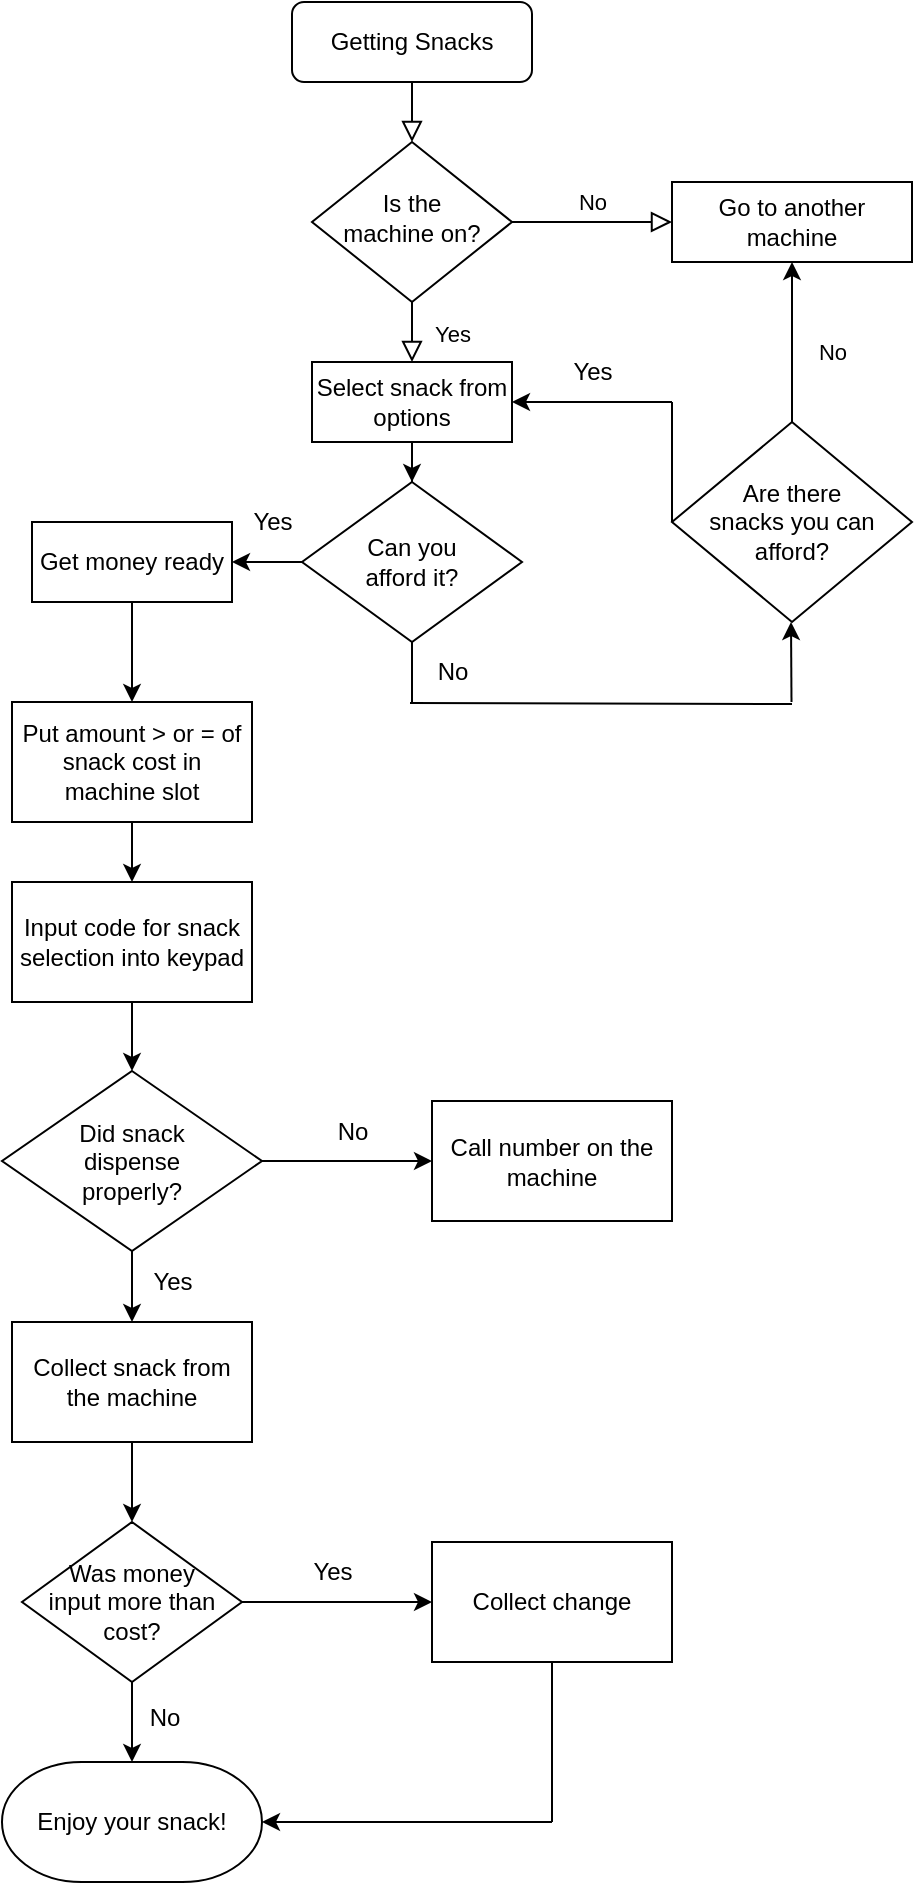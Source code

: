<mxfile version="20.3.6" type="device"><diagram id="C5RBs43oDa-KdzZeNtuy" name="Page-1"><mxGraphModel dx="562" dy="508" grid="1" gridSize="10" guides="1" tooltips="1" connect="1" arrows="1" fold="1" page="1" pageScale="1" pageWidth="827" pageHeight="1169" math="0" shadow="0"><root><mxCell id="WIyWlLk6GJQsqaUBKTNV-0"/><mxCell id="WIyWlLk6GJQsqaUBKTNV-1" parent="WIyWlLk6GJQsqaUBKTNV-0"/><mxCell id="WIyWlLk6GJQsqaUBKTNV-2" value="" style="rounded=0;html=1;jettySize=auto;orthogonalLoop=1;fontSize=11;endArrow=block;endFill=0;endSize=8;strokeWidth=1;shadow=0;labelBackgroundColor=none;edgeStyle=orthogonalEdgeStyle;" parent="WIyWlLk6GJQsqaUBKTNV-1" source="WIyWlLk6GJQsqaUBKTNV-3" target="WIyWlLk6GJQsqaUBKTNV-6" edge="1"><mxGeometry relative="1" as="geometry"/></mxCell><mxCell id="WIyWlLk6GJQsqaUBKTNV-3" value="Getting Snacks" style="rounded=1;whiteSpace=wrap;html=1;fontSize=12;glass=0;strokeWidth=1;shadow=0;" parent="WIyWlLk6GJQsqaUBKTNV-1" vertex="1"><mxGeometry x="250" y="50" width="120" height="40" as="geometry"/></mxCell><mxCell id="WIyWlLk6GJQsqaUBKTNV-4" value="Yes" style="rounded=0;html=1;jettySize=auto;orthogonalLoop=1;fontSize=11;endArrow=block;endFill=0;endSize=8;strokeWidth=1;shadow=0;labelBackgroundColor=none;edgeStyle=orthogonalEdgeStyle;" parent="WIyWlLk6GJQsqaUBKTNV-1" source="WIyWlLk6GJQsqaUBKTNV-6" edge="1"><mxGeometry y="20" relative="1" as="geometry"><mxPoint as="offset"/><mxPoint x="310" y="230" as="targetPoint"/></mxGeometry></mxCell><mxCell id="WIyWlLk6GJQsqaUBKTNV-5" value="No" style="edgeStyle=orthogonalEdgeStyle;rounded=0;html=1;jettySize=auto;orthogonalLoop=1;fontSize=11;endArrow=block;endFill=0;endSize=8;strokeWidth=1;shadow=0;labelBackgroundColor=none;" parent="WIyWlLk6GJQsqaUBKTNV-1" source="WIyWlLk6GJQsqaUBKTNV-6" target="WIyWlLk6GJQsqaUBKTNV-7" edge="1"><mxGeometry y="10" relative="1" as="geometry"><mxPoint as="offset"/></mxGeometry></mxCell><mxCell id="WIyWlLk6GJQsqaUBKTNV-6" value="Is the &lt;br&gt;machine on?" style="rhombus;whiteSpace=wrap;html=1;shadow=0;fontFamily=Helvetica;fontSize=12;align=center;strokeWidth=1;spacing=6;spacingTop=-4;" parent="WIyWlLk6GJQsqaUBKTNV-1" vertex="1"><mxGeometry x="260" y="120" width="100" height="80" as="geometry"/></mxCell><mxCell id="WIyWlLk6GJQsqaUBKTNV-7" value="Go to another machine" style="rounded=0;whiteSpace=wrap;html=1;fontSize=12;glass=0;strokeWidth=1;shadow=0;" parent="WIyWlLk6GJQsqaUBKTNV-1" vertex="1"><mxGeometry x="440" y="140" width="120" height="40" as="geometry"/></mxCell><mxCell id="3ywTbApi8N3jWAZeT_CZ-17" value="" style="edgeStyle=orthogonalEdgeStyle;rounded=0;orthogonalLoop=1;jettySize=auto;html=1;" edge="1" parent="WIyWlLk6GJQsqaUBKTNV-1" source="3ywTbApi8N3jWAZeT_CZ-2" target="3ywTbApi8N3jWAZeT_CZ-16"><mxGeometry relative="1" as="geometry"/></mxCell><mxCell id="3ywTbApi8N3jWAZeT_CZ-2" value="Select snack from options" style="rounded=0;whiteSpace=wrap;html=1;absoluteArcSize=1;arcSize=14;strokeWidth=1;" vertex="1" parent="WIyWlLk6GJQsqaUBKTNV-1"><mxGeometry x="260" y="230" width="100" height="40" as="geometry"/></mxCell><mxCell id="3ywTbApi8N3jWAZeT_CZ-21" value="" style="edgeStyle=orthogonalEdgeStyle;rounded=0;orthogonalLoop=1;jettySize=auto;html=1;" edge="1" parent="WIyWlLk6GJQsqaUBKTNV-1" source="3ywTbApi8N3jWAZeT_CZ-16" target="3ywTbApi8N3jWAZeT_CZ-20"><mxGeometry relative="1" as="geometry"/></mxCell><mxCell id="3ywTbApi8N3jWAZeT_CZ-16" value="Can you &lt;br&gt;afford it?" style="rhombus;whiteSpace=wrap;html=1;rounded=0;arcSize=14;strokeWidth=1;" vertex="1" parent="WIyWlLk6GJQsqaUBKTNV-1"><mxGeometry x="255" y="290" width="110" height="80" as="geometry"/></mxCell><mxCell id="3ywTbApi8N3jWAZeT_CZ-40" value="" style="edgeStyle=orthogonalEdgeStyle;shape=connector;rounded=0;orthogonalLoop=1;jettySize=auto;html=1;labelBackgroundColor=default;strokeColor=default;fontFamily=Helvetica;fontSize=12;fontColor=default;endArrow=classic;" edge="1" parent="WIyWlLk6GJQsqaUBKTNV-1" source="3ywTbApi8N3jWAZeT_CZ-20" target="3ywTbApi8N3jWAZeT_CZ-39"><mxGeometry relative="1" as="geometry"/></mxCell><mxCell id="3ywTbApi8N3jWAZeT_CZ-20" value="Get money ready" style="rounded=0;whiteSpace=wrap;html=1;arcSize=14;strokeWidth=1;" vertex="1" parent="WIyWlLk6GJQsqaUBKTNV-1"><mxGeometry x="120" y="310" width="100" height="40" as="geometry"/></mxCell><mxCell id="3ywTbApi8N3jWAZeT_CZ-22" value="No" style="text;html=1;align=center;verticalAlign=middle;resizable=0;points=[];autosize=1;strokeColor=none;fillColor=none;" vertex="1" parent="WIyWlLk6GJQsqaUBKTNV-1"><mxGeometry x="310" y="370" width="40" height="30" as="geometry"/></mxCell><mxCell id="3ywTbApi8N3jWAZeT_CZ-23" value="Yes" style="text;html=1;align=center;verticalAlign=middle;resizable=0;points=[];autosize=1;strokeColor=none;fillColor=none;" vertex="1" parent="WIyWlLk6GJQsqaUBKTNV-1"><mxGeometry x="220" y="295" width="40" height="30" as="geometry"/></mxCell><mxCell id="3ywTbApi8N3jWAZeT_CZ-30" value="" style="edgeStyle=orthogonalEdgeStyle;shape=connector;rounded=0;orthogonalLoop=1;jettySize=auto;html=1;labelBackgroundColor=default;strokeColor=default;fontFamily=Helvetica;fontSize=11;fontColor=default;endArrow=classic;" edge="1" parent="WIyWlLk6GJQsqaUBKTNV-1" source="3ywTbApi8N3jWAZeT_CZ-29" target="WIyWlLk6GJQsqaUBKTNV-7"><mxGeometry relative="1" as="geometry"/></mxCell><mxCell id="3ywTbApi8N3jWAZeT_CZ-29" value="&lt;font style=&quot;font-size: 12px;&quot;&gt;Are there &lt;br&gt;snacks you can afford?&lt;/font&gt;" style="strokeWidth=1;html=1;shape=mxgraph.flowchart.decision;whiteSpace=wrap;rounded=0;" vertex="1" parent="WIyWlLk6GJQsqaUBKTNV-1"><mxGeometry x="440" y="260" width="120" height="100" as="geometry"/></mxCell><mxCell id="3ywTbApi8N3jWAZeT_CZ-31" value="No" style="text;html=1;align=center;verticalAlign=middle;resizable=0;points=[];autosize=1;strokeColor=none;fillColor=none;fontSize=11;fontFamily=Helvetica;fontColor=default;" vertex="1" parent="WIyWlLk6GJQsqaUBKTNV-1"><mxGeometry x="500" y="210" width="40" height="30" as="geometry"/></mxCell><mxCell id="3ywTbApi8N3jWAZeT_CZ-34" value="" style="endArrow=none;html=1;rounded=0;labelBackgroundColor=default;strokeColor=default;fontFamily=Helvetica;fontSize=11;fontColor=default;shape=connector;" edge="1" parent="WIyWlLk6GJQsqaUBKTNV-1"><mxGeometry width="50" height="50" relative="1" as="geometry"><mxPoint x="310" y="400" as="sourcePoint"/><mxPoint x="310" y="370" as="targetPoint"/></mxGeometry></mxCell><mxCell id="3ywTbApi8N3jWAZeT_CZ-35" value="" style="endArrow=none;html=1;rounded=0;labelBackgroundColor=default;strokeColor=default;fontFamily=Helvetica;fontSize=11;fontColor=default;shape=connector;exitX=-0.05;exitY=1.017;exitDx=0;exitDy=0;exitPerimeter=0;" edge="1" parent="WIyWlLk6GJQsqaUBKTNV-1"><mxGeometry width="50" height="50" relative="1" as="geometry"><mxPoint x="309" y="400.51" as="sourcePoint"/><mxPoint x="500" y="401" as="targetPoint"/></mxGeometry></mxCell><mxCell id="3ywTbApi8N3jWAZeT_CZ-36" value="" style="endArrow=classic;html=1;rounded=0;labelBackgroundColor=default;strokeColor=default;fontFamily=Helvetica;fontSize=11;fontColor=default;shape=connector;" edge="1" parent="WIyWlLk6GJQsqaUBKTNV-1"><mxGeometry width="50" height="50" relative="1" as="geometry"><mxPoint x="499.75" y="400" as="sourcePoint"/><mxPoint x="499.5" y="360" as="targetPoint"/></mxGeometry></mxCell><mxCell id="3ywTbApi8N3jWAZeT_CZ-37" value="" style="endArrow=classic;html=1;rounded=0;labelBackgroundColor=default;strokeColor=default;fontFamily=Helvetica;fontSize=11;fontColor=default;shape=connector;entryX=1;entryY=0.5;entryDx=0;entryDy=0;" edge="1" parent="WIyWlLk6GJQsqaUBKTNV-1" target="3ywTbApi8N3jWAZeT_CZ-2"><mxGeometry width="50" height="50" relative="1" as="geometry"><mxPoint x="440" y="250" as="sourcePoint"/><mxPoint x="370" y="270" as="targetPoint"/></mxGeometry></mxCell><mxCell id="3ywTbApi8N3jWAZeT_CZ-38" value="" style="endArrow=none;html=1;rounded=0;labelBackgroundColor=default;strokeColor=default;fontFamily=Helvetica;fontSize=11;fontColor=default;shape=connector;exitX=0;exitY=0.5;exitDx=0;exitDy=0;exitPerimeter=0;" edge="1" parent="WIyWlLk6GJQsqaUBKTNV-1" source="3ywTbApi8N3jWAZeT_CZ-29"><mxGeometry width="50" height="50" relative="1" as="geometry"><mxPoint x="485" y="340" as="sourcePoint"/><mxPoint x="440" y="250" as="targetPoint"/></mxGeometry></mxCell><mxCell id="3ywTbApi8N3jWAZeT_CZ-42" value="" style="edgeStyle=orthogonalEdgeStyle;shape=connector;rounded=0;orthogonalLoop=1;jettySize=auto;html=1;labelBackgroundColor=default;strokeColor=default;fontFamily=Helvetica;fontSize=12;fontColor=default;endArrow=classic;" edge="1" parent="WIyWlLk6GJQsqaUBKTNV-1" source="3ywTbApi8N3jWAZeT_CZ-39" target="3ywTbApi8N3jWAZeT_CZ-41"><mxGeometry relative="1" as="geometry"/></mxCell><mxCell id="3ywTbApi8N3jWAZeT_CZ-39" value="Put amount &amp;gt; or = of snack cost in machine slot" style="rounded=0;whiteSpace=wrap;html=1;arcSize=14;strokeWidth=1;" vertex="1" parent="WIyWlLk6GJQsqaUBKTNV-1"><mxGeometry x="110" y="400" width="120" height="60" as="geometry"/></mxCell><mxCell id="3ywTbApi8N3jWAZeT_CZ-44" value="" style="edgeStyle=orthogonalEdgeStyle;shape=connector;rounded=0;orthogonalLoop=1;jettySize=auto;html=1;labelBackgroundColor=default;strokeColor=default;fontFamily=Helvetica;fontSize=12;fontColor=default;endArrow=classic;" edge="1" parent="WIyWlLk6GJQsqaUBKTNV-1" source="3ywTbApi8N3jWAZeT_CZ-41" target="3ywTbApi8N3jWAZeT_CZ-43"><mxGeometry relative="1" as="geometry"/></mxCell><mxCell id="3ywTbApi8N3jWAZeT_CZ-41" value="Input code for snack selection into keypad" style="whiteSpace=wrap;html=1;rounded=0;arcSize=14;strokeWidth=1;" vertex="1" parent="WIyWlLk6GJQsqaUBKTNV-1"><mxGeometry x="110" y="490" width="120" height="60" as="geometry"/></mxCell><mxCell id="3ywTbApi8N3jWAZeT_CZ-46" value="" style="edgeStyle=orthogonalEdgeStyle;shape=connector;rounded=0;orthogonalLoop=1;jettySize=auto;html=1;labelBackgroundColor=default;strokeColor=default;fontFamily=Helvetica;fontSize=12;fontColor=default;endArrow=classic;" edge="1" parent="WIyWlLk6GJQsqaUBKTNV-1" source="3ywTbApi8N3jWAZeT_CZ-43" target="3ywTbApi8N3jWAZeT_CZ-45"><mxGeometry relative="1" as="geometry"/></mxCell><mxCell id="3ywTbApi8N3jWAZeT_CZ-48" value="" style="edgeStyle=orthogonalEdgeStyle;shape=connector;rounded=0;orthogonalLoop=1;jettySize=auto;html=1;labelBackgroundColor=default;strokeColor=default;fontFamily=Helvetica;fontSize=12;fontColor=default;endArrow=classic;" edge="1" parent="WIyWlLk6GJQsqaUBKTNV-1" source="3ywTbApi8N3jWAZeT_CZ-43" target="3ywTbApi8N3jWAZeT_CZ-47"><mxGeometry relative="1" as="geometry"/></mxCell><mxCell id="3ywTbApi8N3jWAZeT_CZ-43" value="Did snack &lt;br&gt;dispense &lt;br&gt;properly?" style="rhombus;whiteSpace=wrap;html=1;rounded=0;arcSize=14;strokeWidth=1;" vertex="1" parent="WIyWlLk6GJQsqaUBKTNV-1"><mxGeometry x="105" y="584.5" width="130" height="90" as="geometry"/></mxCell><mxCell id="3ywTbApi8N3jWAZeT_CZ-45" value="Call number on the machine" style="whiteSpace=wrap;html=1;rounded=0;arcSize=14;strokeWidth=1;" vertex="1" parent="WIyWlLk6GJQsqaUBKTNV-1"><mxGeometry x="320" y="599.5" width="120" height="60" as="geometry"/></mxCell><mxCell id="3ywTbApi8N3jWAZeT_CZ-52" value="" style="edgeStyle=orthogonalEdgeStyle;shape=connector;rounded=0;orthogonalLoop=1;jettySize=auto;html=1;labelBackgroundColor=default;strokeColor=default;fontFamily=Helvetica;fontSize=12;fontColor=default;endArrow=classic;" edge="1" parent="WIyWlLk6GJQsqaUBKTNV-1" source="3ywTbApi8N3jWAZeT_CZ-47" target="3ywTbApi8N3jWAZeT_CZ-51"><mxGeometry relative="1" as="geometry"/></mxCell><mxCell id="3ywTbApi8N3jWAZeT_CZ-47" value="Collect snack from the machine" style="whiteSpace=wrap;html=1;rounded=0;arcSize=14;strokeWidth=1;" vertex="1" parent="WIyWlLk6GJQsqaUBKTNV-1"><mxGeometry x="110" y="710" width="120" height="60" as="geometry"/></mxCell><mxCell id="3ywTbApi8N3jWAZeT_CZ-49" value="Yes" style="text;html=1;align=center;verticalAlign=middle;resizable=0;points=[];autosize=1;strokeColor=none;fillColor=none;fontSize=12;fontFamily=Helvetica;fontColor=default;" vertex="1" parent="WIyWlLk6GJQsqaUBKTNV-1"><mxGeometry x="170" y="674.5" width="40" height="30" as="geometry"/></mxCell><mxCell id="3ywTbApi8N3jWAZeT_CZ-50" value="No" style="text;html=1;align=center;verticalAlign=middle;resizable=0;points=[];autosize=1;strokeColor=none;fillColor=none;fontSize=12;fontFamily=Helvetica;fontColor=default;" vertex="1" parent="WIyWlLk6GJQsqaUBKTNV-1"><mxGeometry x="260" y="599.5" width="40" height="30" as="geometry"/></mxCell><mxCell id="3ywTbApi8N3jWAZeT_CZ-54" value="" style="edgeStyle=orthogonalEdgeStyle;shape=connector;rounded=0;orthogonalLoop=1;jettySize=auto;html=1;labelBackgroundColor=default;strokeColor=default;fontFamily=Helvetica;fontSize=12;fontColor=default;endArrow=classic;" edge="1" parent="WIyWlLk6GJQsqaUBKTNV-1" source="3ywTbApi8N3jWAZeT_CZ-51" target="3ywTbApi8N3jWAZeT_CZ-53"><mxGeometry relative="1" as="geometry"/></mxCell><mxCell id="3ywTbApi8N3jWAZeT_CZ-56" value="" style="edgeStyle=orthogonalEdgeStyle;shape=connector;rounded=0;orthogonalLoop=1;jettySize=auto;html=1;labelBackgroundColor=default;strokeColor=default;fontFamily=Helvetica;fontSize=12;fontColor=default;endArrow=classic;entryX=0.5;entryY=0;entryDx=0;entryDy=0;entryPerimeter=0;" edge="1" parent="WIyWlLk6GJQsqaUBKTNV-1" source="3ywTbApi8N3jWAZeT_CZ-51" target="3ywTbApi8N3jWAZeT_CZ-59"><mxGeometry relative="1" as="geometry"><mxPoint x="170" y="920" as="targetPoint"/></mxGeometry></mxCell><mxCell id="3ywTbApi8N3jWAZeT_CZ-51" value="Was money &lt;br&gt;input more than cost?" style="rhombus;whiteSpace=wrap;html=1;rounded=0;arcSize=14;strokeWidth=1;" vertex="1" parent="WIyWlLk6GJQsqaUBKTNV-1"><mxGeometry x="115" y="810" width="110" height="80" as="geometry"/></mxCell><mxCell id="3ywTbApi8N3jWAZeT_CZ-53" value="Collect change" style="whiteSpace=wrap;html=1;rounded=0;arcSize=14;strokeWidth=1;" vertex="1" parent="WIyWlLk6GJQsqaUBKTNV-1"><mxGeometry x="320" y="820" width="120" height="60" as="geometry"/></mxCell><mxCell id="3ywTbApi8N3jWAZeT_CZ-57" value="Yes" style="text;html=1;align=center;verticalAlign=middle;resizable=0;points=[];autosize=1;strokeColor=none;fillColor=none;fontSize=12;fontFamily=Helvetica;fontColor=default;" vertex="1" parent="WIyWlLk6GJQsqaUBKTNV-1"><mxGeometry x="250" y="820" width="40" height="30" as="geometry"/></mxCell><mxCell id="3ywTbApi8N3jWAZeT_CZ-58" value="No" style="text;html=1;align=center;verticalAlign=middle;resizable=0;points=[];autosize=1;strokeColor=none;fillColor=none;fontSize=12;fontFamily=Helvetica;fontColor=default;" vertex="1" parent="WIyWlLk6GJQsqaUBKTNV-1"><mxGeometry x="166" y="893" width="40" height="30" as="geometry"/></mxCell><mxCell id="3ywTbApi8N3jWAZeT_CZ-59" value="Enjoy your snack!" style="strokeWidth=1;html=1;shape=mxgraph.flowchart.terminator;whiteSpace=wrap;rounded=0;fontFamily=Helvetica;fontSize=12;fontColor=default;" vertex="1" parent="WIyWlLk6GJQsqaUBKTNV-1"><mxGeometry x="105" y="930" width="130" height="60" as="geometry"/></mxCell><mxCell id="3ywTbApi8N3jWAZeT_CZ-60" value="" style="endArrow=none;html=1;rounded=0;labelBackgroundColor=default;strokeColor=default;fontFamily=Helvetica;fontSize=12;fontColor=default;shape=connector;entryX=0.5;entryY=1;entryDx=0;entryDy=0;" edge="1" parent="WIyWlLk6GJQsqaUBKTNV-1" target="3ywTbApi8N3jWAZeT_CZ-53"><mxGeometry width="50" height="50" relative="1" as="geometry"><mxPoint x="380" y="960" as="sourcePoint"/><mxPoint x="330" y="880" as="targetPoint"/></mxGeometry></mxCell><mxCell id="3ywTbApi8N3jWAZeT_CZ-61" value="" style="endArrow=classic;html=1;rounded=0;labelBackgroundColor=default;strokeColor=default;fontFamily=Helvetica;fontSize=12;fontColor=default;shape=connector;entryX=1;entryY=0.5;entryDx=0;entryDy=0;entryPerimeter=0;" edge="1" parent="WIyWlLk6GJQsqaUBKTNV-1" target="3ywTbApi8N3jWAZeT_CZ-59"><mxGeometry width="50" height="50" relative="1" as="geometry"><mxPoint x="380" y="960" as="sourcePoint"/><mxPoint x="330" y="880" as="targetPoint"/></mxGeometry></mxCell><mxCell id="3ywTbApi8N3jWAZeT_CZ-62" value="Yes" style="text;html=1;align=center;verticalAlign=middle;resizable=0;points=[];autosize=1;strokeColor=none;fillColor=none;fontSize=12;fontFamily=Helvetica;fontColor=default;" vertex="1" parent="WIyWlLk6GJQsqaUBKTNV-1"><mxGeometry x="380" y="220" width="40" height="30" as="geometry"/></mxCell></root></mxGraphModel></diagram></mxfile>